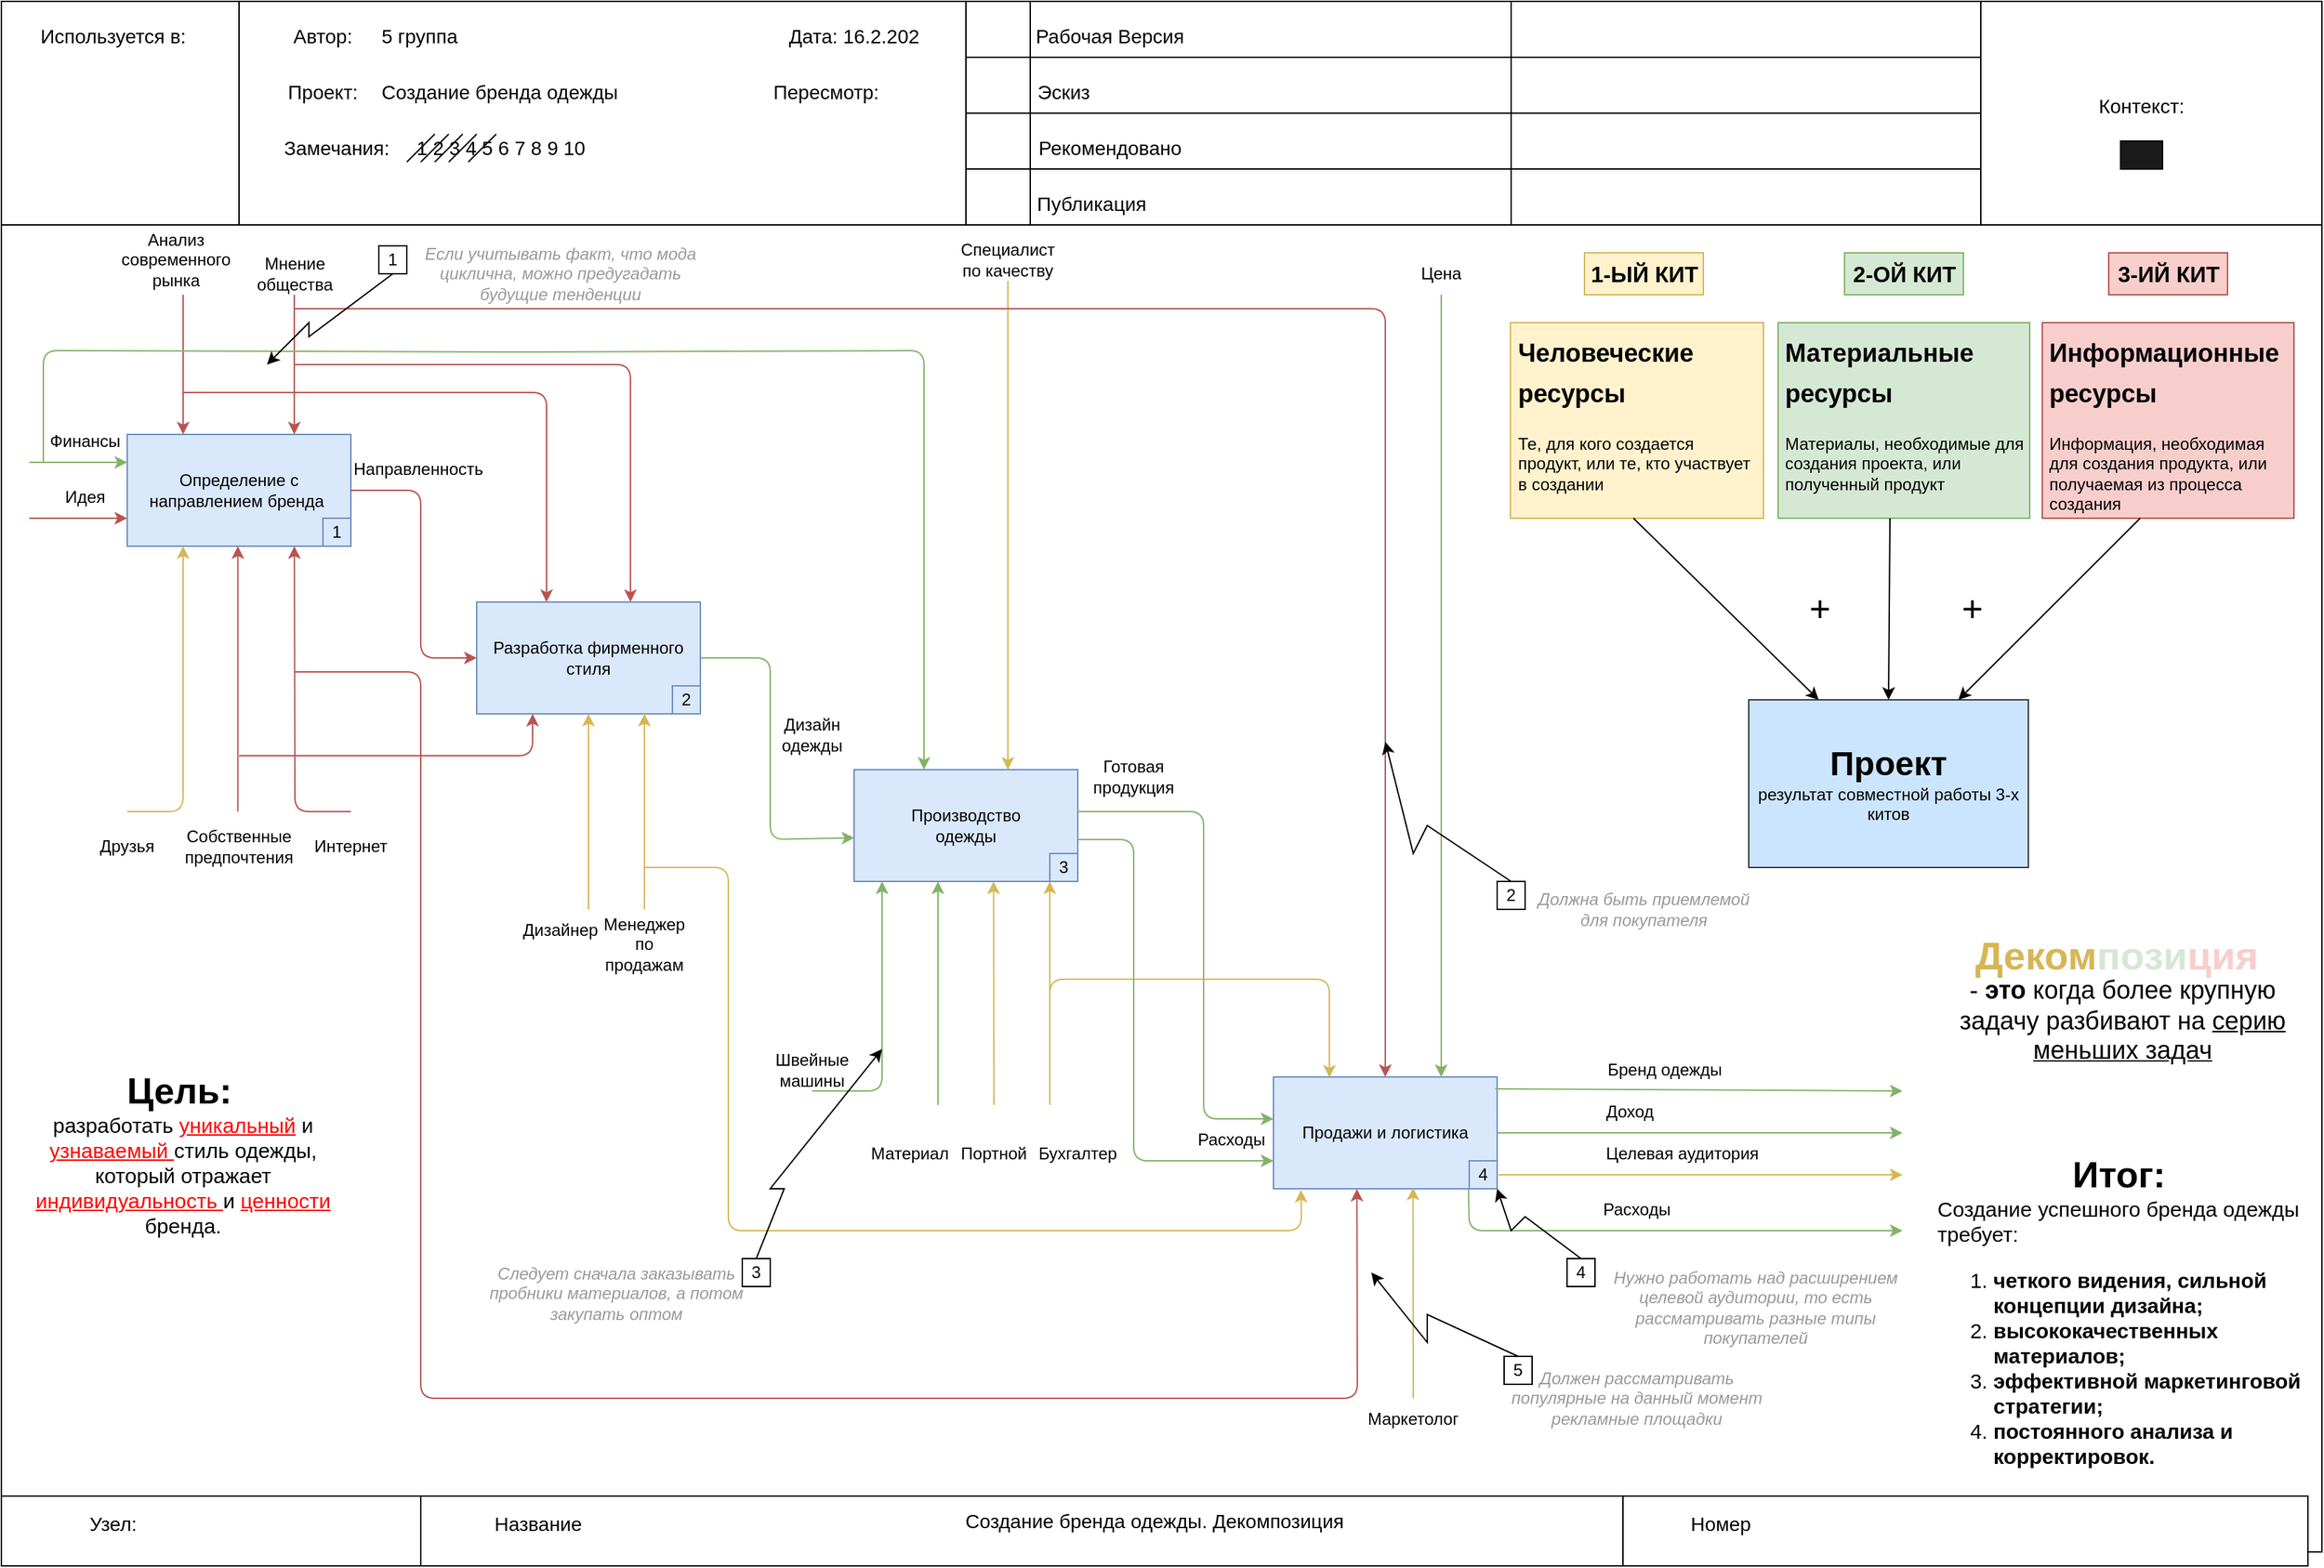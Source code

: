 <mxfile version="23.1.5" type="device">
  <diagram name="Страница — 1" id="XEbJruYfq7PjaxfaN8Qj">
    <mxGraphModel dx="2261" dy="1915" grid="1" gridSize="10" guides="1" tooltips="1" connect="1" arrows="1" fold="1" page="1" pageScale="1" pageWidth="827" pageHeight="1169" math="0" shadow="0">
      <root>
        <mxCell id="0" />
        <mxCell id="1" parent="0" />
        <mxCell id="1Xk3TkObRtZK_aOqon2_-1" value="" style="swimlane;startSize=160;" parent="1" vertex="1">
          <mxGeometry x="-90" y="-300" width="1660" height="1110" as="geometry" />
        </mxCell>
        <mxCell id="1Xk3TkObRtZK_aOqon2_-2" value="" style="endArrow=none;html=1;rounded=0;" parent="1Xk3TkObRtZK_aOqon2_-1" source="1Xk3TkObRtZK_aOqon2_-1" edge="1">
          <mxGeometry width="50" height="50" relative="1" as="geometry">
            <mxPoint x="100" y="50" as="sourcePoint" />
            <mxPoint x="150" as="targetPoint" />
          </mxGeometry>
        </mxCell>
        <mxCell id="1Xk3TkObRtZK_aOqon2_-3" value="" style="endArrow=none;html=1;rounded=0;" parent="1Xk3TkObRtZK_aOqon2_-1" edge="1">
          <mxGeometry width="50" height="50" relative="1" as="geometry">
            <mxPoint x="170" y="160" as="sourcePoint" />
            <mxPoint x="169.998" as="targetPoint" />
          </mxGeometry>
        </mxCell>
        <mxCell id="1Xk3TkObRtZK_aOqon2_-4" value="&lt;font style=&quot;font-size: 14px;&quot;&gt;Используется в:&lt;/font&gt;" style="text;strokeColor=none;align=center;fillColor=none;html=1;verticalAlign=middle;whiteSpace=wrap;rounded=0;" parent="1Xk3TkObRtZK_aOqon2_-1" vertex="1">
          <mxGeometry x="10" width="140" height="50" as="geometry" />
        </mxCell>
        <mxCell id="1Xk3TkObRtZK_aOqon2_-5" value="&lt;font style=&quot;font-size: 14px;&quot;&gt;Автор:&lt;/font&gt;" style="text;strokeColor=none;align=center;fillColor=none;html=1;verticalAlign=middle;whiteSpace=wrap;rounded=0;" parent="1Xk3TkObRtZK_aOqon2_-1" vertex="1">
          <mxGeometry x="200" y="10" width="60" height="30" as="geometry" />
        </mxCell>
        <mxCell id="1Xk3TkObRtZK_aOqon2_-6" value="&lt;font style=&quot;font-size: 14px;&quot;&gt;Проект:&lt;/font&gt;" style="text;strokeColor=none;align=center;fillColor=none;html=1;verticalAlign=middle;whiteSpace=wrap;rounded=0;" parent="1Xk3TkObRtZK_aOqon2_-1" vertex="1">
          <mxGeometry x="200" y="50" width="60" height="30" as="geometry" />
        </mxCell>
        <mxCell id="1Xk3TkObRtZK_aOqon2_-7" value="&lt;font style=&quot;font-size: 14px;&quot;&gt;Замечания:&amp;nbsp; &amp;nbsp; &amp;nbsp;1 2 3 4 5 6 7 8 9 10&lt;/font&gt;" style="text;strokeColor=none;align=center;fillColor=none;html=1;verticalAlign=middle;whiteSpace=wrap;rounded=0;" parent="1Xk3TkObRtZK_aOqon2_-1" vertex="1">
          <mxGeometry x="200" y="90" width="220" height="30" as="geometry" />
        </mxCell>
        <mxCell id="1Xk3TkObRtZK_aOqon2_-8" value="&lt;span style=&quot;font-size: 14px;&quot;&gt;5 группа&lt;/span&gt;" style="text;strokeColor=none;align=left;fillColor=none;html=1;verticalAlign=middle;whiteSpace=wrap;rounded=0;" parent="1Xk3TkObRtZK_aOqon2_-1" vertex="1">
          <mxGeometry x="270" y="10" width="60" height="30" as="geometry" />
        </mxCell>
        <mxCell id="1Xk3TkObRtZK_aOqon2_-9" value="&lt;font style=&quot;font-size: 14px;&quot;&gt;Создание бренда одежды&lt;/font&gt;" style="text;strokeColor=none;align=left;fillColor=none;html=1;verticalAlign=middle;whiteSpace=wrap;rounded=0;" parent="1Xk3TkObRtZK_aOqon2_-1" vertex="1">
          <mxGeometry x="270" y="50" width="180" height="30" as="geometry" />
        </mxCell>
        <mxCell id="1Xk3TkObRtZK_aOqon2_-10" value="" style="endArrow=none;html=1;rounded=0;entryX=0.5;entryY=0;entryDx=0;entryDy=0;" parent="1Xk3TkObRtZK_aOqon2_-1" edge="1">
          <mxGeometry width="50" height="50" relative="1" as="geometry">
            <mxPoint x="690" y="160" as="sourcePoint" />
            <mxPoint x="690" as="targetPoint" />
          </mxGeometry>
        </mxCell>
        <mxCell id="1Xk3TkObRtZK_aOqon2_-11" value="&lt;font style=&quot;font-size: 14px;&quot;&gt;&lt;font style=&quot;font-size: 14px;&quot;&gt;Дата: 16.2.202&lt;/font&gt;&lt;/font&gt;" style="text;strokeColor=none;align=center;fillColor=none;html=1;verticalAlign=middle;whiteSpace=wrap;rounded=0;" parent="1Xk3TkObRtZK_aOqon2_-1" vertex="1">
          <mxGeometry x="530" y="10" width="160" height="30" as="geometry" />
        </mxCell>
        <mxCell id="1Xk3TkObRtZK_aOqon2_-12" value="&lt;font style=&quot;font-size: 14px;&quot;&gt;Пересмотр:&lt;/font&gt;" style="text;strokeColor=none;align=center;fillColor=none;html=1;verticalAlign=middle;whiteSpace=wrap;rounded=0;" parent="1Xk3TkObRtZK_aOqon2_-1" vertex="1">
          <mxGeometry x="530" y="50" width="120" height="30" as="geometry" />
        </mxCell>
        <mxCell id="1Xk3TkObRtZK_aOqon2_-13" value="" style="endArrow=none;html=1;rounded=0;" parent="1Xk3TkObRtZK_aOqon2_-1" edge="1">
          <mxGeometry width="50" height="50" relative="1" as="geometry">
            <mxPoint x="736" y="160" as="sourcePoint" />
            <mxPoint x="736" as="targetPoint" />
          </mxGeometry>
        </mxCell>
        <mxCell id="1Xk3TkObRtZK_aOqon2_-14" value="" style="endArrow=none;html=1;rounded=0;" parent="1Xk3TkObRtZK_aOqon2_-1" edge="1">
          <mxGeometry width="50" height="50" relative="1" as="geometry">
            <mxPoint x="1416" y="160" as="sourcePoint" />
            <mxPoint x="1416" as="targetPoint" />
          </mxGeometry>
        </mxCell>
        <mxCell id="1Xk3TkObRtZK_aOqon2_-15" value="" style="rounded=0;whiteSpace=wrap;html=1;fillColor=#1A1A1A;" parent="1Xk3TkObRtZK_aOqon2_-1" vertex="1">
          <mxGeometry x="1516" y="100" width="30" height="20" as="geometry" />
        </mxCell>
        <mxCell id="1Xk3TkObRtZK_aOqon2_-16" value="&lt;font style=&quot;font-size: 14px;&quot;&gt;Контекст:&lt;/font&gt;" style="text;strokeColor=none;align=center;fillColor=none;html=1;verticalAlign=middle;whiteSpace=wrap;rounded=0;" parent="1Xk3TkObRtZK_aOqon2_-1" vertex="1">
          <mxGeometry x="1501" y="60" width="60" height="30" as="geometry" />
        </mxCell>
        <mxCell id="1Xk3TkObRtZK_aOqon2_-17" value="" style="endArrow=none;html=1;rounded=0;exitX=1;exitY=1;exitDx=0;exitDy=0;" parent="1Xk3TkObRtZK_aOqon2_-1" source="1Xk3TkObRtZK_aOqon2_-11" edge="1">
          <mxGeometry width="50" height="50" relative="1" as="geometry">
            <mxPoint x="696" y="40" as="sourcePoint" />
            <mxPoint x="1416" y="40" as="targetPoint" />
          </mxGeometry>
        </mxCell>
        <mxCell id="1Xk3TkObRtZK_aOqon2_-18" value="" style="endArrow=none;html=1;rounded=0;" parent="1Xk3TkObRtZK_aOqon2_-1" edge="1">
          <mxGeometry width="50" height="50" relative="1" as="geometry">
            <mxPoint x="690" y="80" as="sourcePoint" />
            <mxPoint x="1416" y="80" as="targetPoint" />
          </mxGeometry>
        </mxCell>
        <mxCell id="1Xk3TkObRtZK_aOqon2_-19" value="" style="endArrow=none;html=1;rounded=0;" parent="1Xk3TkObRtZK_aOqon2_-1" edge="1">
          <mxGeometry width="50" height="50" relative="1" as="geometry">
            <mxPoint x="690" y="120" as="sourcePoint" />
            <mxPoint x="1416" y="120" as="targetPoint" />
          </mxGeometry>
        </mxCell>
        <mxCell id="1Xk3TkObRtZK_aOqon2_-20" value="&lt;font style=&quot;font-size: 14px;&quot;&gt;Рабочая Версия&amp;nbsp;&lt;/font&gt;" style="text;strokeColor=none;align=center;fillColor=none;html=1;verticalAlign=middle;whiteSpace=wrap;rounded=0;" parent="1Xk3TkObRtZK_aOqon2_-1" vertex="1">
          <mxGeometry x="720" y="10" width="150" height="30" as="geometry" />
        </mxCell>
        <mxCell id="1Xk3TkObRtZK_aOqon2_-21" value="&lt;font style=&quot;font-size: 14px;&quot;&gt;Эскиз&lt;/font&gt;" style="text;strokeColor=none;align=center;fillColor=none;html=1;verticalAlign=middle;whiteSpace=wrap;rounded=0;" parent="1Xk3TkObRtZK_aOqon2_-1" vertex="1">
          <mxGeometry x="690" y="50" width="140" height="30" as="geometry" />
        </mxCell>
        <mxCell id="1Xk3TkObRtZK_aOqon2_-22" value="&lt;font style=&quot;font-size: 14px;&quot;&gt;Рекомендовано&lt;/font&gt;" style="text;strokeColor=none;align=left;fillColor=none;html=1;verticalAlign=middle;whiteSpace=wrap;rounded=0;" parent="1Xk3TkObRtZK_aOqon2_-1" vertex="1">
          <mxGeometry x="740" y="90" width="60" height="30" as="geometry" />
        </mxCell>
        <mxCell id="1Xk3TkObRtZK_aOqon2_-23" value="&lt;font style=&quot;font-size: 14px;&quot;&gt;Публикация&lt;/font&gt;" style="text;strokeColor=none;align=center;fillColor=none;html=1;verticalAlign=middle;whiteSpace=wrap;rounded=0;" parent="1Xk3TkObRtZK_aOqon2_-1" vertex="1">
          <mxGeometry x="750" y="130" width="60" height="30" as="geometry" />
        </mxCell>
        <mxCell id="1Xk3TkObRtZK_aOqon2_-24" style="edgeStyle=orthogonalEdgeStyle;rounded=0;orthogonalLoop=1;jettySize=auto;html=1;exitX=0.5;exitY=1;exitDx=0;exitDy=0;" parent="1Xk3TkObRtZK_aOqon2_-1" source="1Xk3TkObRtZK_aOqon2_-22" target="1Xk3TkObRtZK_aOqon2_-22" edge="1">
          <mxGeometry relative="1" as="geometry" />
        </mxCell>
        <mxCell id="1Xk3TkObRtZK_aOqon2_-25" value="" style="endArrow=none;html=1;rounded=0;" parent="1Xk3TkObRtZK_aOqon2_-1" edge="1">
          <mxGeometry width="50" height="50" relative="1" as="geometry">
            <mxPoint x="1080" y="160" as="sourcePoint" />
            <mxPoint x="1080" as="targetPoint" />
          </mxGeometry>
        </mxCell>
        <mxCell id="1Xk3TkObRtZK_aOqon2_-30" value="" style="shape=table;startSize=0;container=1;collapsible=0;childLayout=tableLayout;" parent="1Xk3TkObRtZK_aOqon2_-1" vertex="1">
          <mxGeometry y="1070" width="1650" height="50" as="geometry" />
        </mxCell>
        <mxCell id="1Xk3TkObRtZK_aOqon2_-31" value="" style="shape=tableRow;horizontal=0;startSize=0;swimlaneHead=0;swimlaneBody=0;strokeColor=inherit;top=0;left=0;bottom=0;right=0;collapsible=0;dropTarget=0;fillColor=none;points=[[0,0.5],[1,0.5]];portConstraint=eastwest;" parent="1Xk3TkObRtZK_aOqon2_-30" vertex="1">
          <mxGeometry width="1650" height="50" as="geometry" />
        </mxCell>
        <mxCell id="1Xk3TkObRtZK_aOqon2_-32" value="" style="shape=partialRectangle;html=1;whiteSpace=wrap;connectable=0;strokeColor=inherit;overflow=hidden;fillColor=none;top=0;left=0;bottom=0;right=0;pointerEvents=1;" parent="1Xk3TkObRtZK_aOqon2_-31" vertex="1">
          <mxGeometry width="300" height="50" as="geometry">
            <mxRectangle width="300" height="50" as="alternateBounds" />
          </mxGeometry>
        </mxCell>
        <mxCell id="1Xk3TkObRtZK_aOqon2_-33" value="" style="shape=partialRectangle;html=1;whiteSpace=wrap;connectable=0;strokeColor=inherit;overflow=hidden;fillColor=none;top=0;left=0;bottom=0;right=0;pointerEvents=1;" parent="1Xk3TkObRtZK_aOqon2_-31" vertex="1">
          <mxGeometry x="300" width="860" height="50" as="geometry">
            <mxRectangle width="860" height="50" as="alternateBounds" />
          </mxGeometry>
        </mxCell>
        <mxCell id="1Xk3TkObRtZK_aOqon2_-34" value="" style="shape=partialRectangle;html=1;whiteSpace=wrap;connectable=0;strokeColor=inherit;overflow=hidden;fillColor=none;top=0;left=0;bottom=0;right=0;pointerEvents=1;" parent="1Xk3TkObRtZK_aOqon2_-31" vertex="1">
          <mxGeometry x="1160" width="490" height="50" as="geometry">
            <mxRectangle width="490" height="50" as="alternateBounds" />
          </mxGeometry>
        </mxCell>
        <mxCell id="1Xk3TkObRtZK_aOqon2_-35" value="&lt;font style=&quot;font-size: 14px;&quot;&gt;Узел:&lt;/font&gt;" style="text;strokeColor=none;align=center;fillColor=none;html=1;verticalAlign=middle;whiteSpace=wrap;rounded=0;" parent="1Xk3TkObRtZK_aOqon2_-1" vertex="1">
          <mxGeometry x="50" y="1075" width="60" height="30" as="geometry" />
        </mxCell>
        <mxCell id="1Xk3TkObRtZK_aOqon2_-36" value="&lt;font style=&quot;font-size: 14px;&quot;&gt;Название&lt;/font&gt;" style="text;strokeColor=none;align=center;fillColor=none;html=1;verticalAlign=middle;whiteSpace=wrap;rounded=0;" parent="1Xk3TkObRtZK_aOqon2_-1" vertex="1">
          <mxGeometry x="354" y="1075" width="60" height="30" as="geometry" />
        </mxCell>
        <mxCell id="1Xk3TkObRtZK_aOqon2_-37" value="&lt;font style=&quot;font-size: 14px;&quot;&gt;Создание бренда одежды. Декомпозиция&lt;br&gt;&lt;/font&gt;" style="text;strokeColor=none;align=center;fillColor=none;html=1;verticalAlign=middle;whiteSpace=wrap;rounded=0;" parent="1Xk3TkObRtZK_aOqon2_-1" vertex="1">
          <mxGeometry x="640" y="1075" width="370" height="25" as="geometry" />
        </mxCell>
        <mxCell id="1Xk3TkObRtZK_aOqon2_-38" value="&lt;font style=&quot;font-size: 14px;&quot;&gt;Номер&lt;/font&gt;" style="text;strokeColor=none;align=center;fillColor=none;html=1;verticalAlign=middle;whiteSpace=wrap;rounded=0;" parent="1Xk3TkObRtZK_aOqon2_-1" vertex="1">
          <mxGeometry x="1200" y="1075" width="60" height="30" as="geometry" />
        </mxCell>
        <mxCell id="1Xk3TkObRtZK_aOqon2_-127" value="Разработка фирменного стиля" style="rounded=0;whiteSpace=wrap;html=1;fillColor=#dae8fc;strokeColor=#6c8ebf;" parent="1Xk3TkObRtZK_aOqon2_-1" vertex="1">
          <mxGeometry x="340" y="430" width="160" height="80" as="geometry" />
        </mxCell>
        <mxCell id="1Xk3TkObRtZK_aOqon2_-118" value="" style="endArrow=classic;html=1;rounded=1;curved=0;fillColor=#f8cecc;strokeColor=#b85450;" parent="1Xk3TkObRtZK_aOqon2_-1" edge="1">
          <mxGeometry width="50" height="50" relative="1" as="geometry">
            <mxPoint x="130" y="210" as="sourcePoint" />
            <mxPoint x="130" y="310" as="targetPoint" />
          </mxGeometry>
        </mxCell>
        <mxCell id="1Xk3TkObRtZK_aOqon2_-116" value="Определение с направлением бренда&amp;nbsp;" style="rounded=0;whiteSpace=wrap;html=1;fillColor=#dae8fc;strokeColor=#6c8ebf;" parent="1Xk3TkObRtZK_aOqon2_-1" vertex="1">
          <mxGeometry x="90" y="310" width="160" height="80" as="geometry" />
        </mxCell>
        <mxCell id="1Xk3TkObRtZK_aOqon2_-171" value="" style="endArrow=classic;html=1;rounded=0;fillColor=#d5e8d4;strokeColor=#82b366;" parent="1Xk3TkObRtZK_aOqon2_-1" edge="1">
          <mxGeometry width="50" height="50" relative="1" as="geometry">
            <mxPoint x="20" y="330" as="sourcePoint" />
            <mxPoint x="90" y="330" as="targetPoint" />
          </mxGeometry>
        </mxCell>
        <mxCell id="1Xk3TkObRtZK_aOqon2_-172" value="Идея" style="text;html=1;strokeColor=none;fillColor=none;align=center;verticalAlign=middle;whiteSpace=wrap;rounded=0;" parent="1Xk3TkObRtZK_aOqon2_-1" vertex="1">
          <mxGeometry x="30" y="340" width="60" height="30" as="geometry" />
        </mxCell>
        <mxCell id="1Xk3TkObRtZK_aOqon2_-173" value="" style="endArrow=classic;html=1;rounded=0;fillColor=#f8cecc;strokeColor=#b85450;" parent="1Xk3TkObRtZK_aOqon2_-1" edge="1">
          <mxGeometry width="50" height="50" relative="1" as="geometry">
            <mxPoint x="20" y="370" as="sourcePoint" />
            <mxPoint x="90" y="370" as="targetPoint" />
          </mxGeometry>
        </mxCell>
        <mxCell id="1Xk3TkObRtZK_aOqon2_-174" value="Финансы" style="text;html=1;strokeColor=none;fillColor=none;align=center;verticalAlign=middle;whiteSpace=wrap;rounded=0;" parent="1Xk3TkObRtZK_aOqon2_-1" vertex="1">
          <mxGeometry x="30" y="300" width="60" height="30" as="geometry" />
        </mxCell>
        <mxCell id="1Xk3TkObRtZK_aOqon2_-177" value="Анализ современного рынка" style="text;html=1;strokeColor=none;fillColor=none;align=center;verticalAlign=middle;whiteSpace=wrap;rounded=0;" parent="1Xk3TkObRtZK_aOqon2_-1" vertex="1">
          <mxGeometry x="80" y="170" width="90" height="30" as="geometry" />
        </mxCell>
        <mxCell id="1Xk3TkObRtZK_aOqon2_-178" value="" style="endArrow=classic;html=1;rounded=0;fillColor=#f8cecc;strokeColor=#b85450;" parent="1Xk3TkObRtZK_aOqon2_-1" edge="1">
          <mxGeometry width="50" height="50" relative="1" as="geometry">
            <mxPoint x="209.52" y="210" as="sourcePoint" />
            <mxPoint x="209.52" y="310" as="targetPoint" />
          </mxGeometry>
        </mxCell>
        <mxCell id="1Xk3TkObRtZK_aOqon2_-179" value="Мнение общества" style="text;html=1;strokeColor=none;fillColor=none;align=center;verticalAlign=middle;whiteSpace=wrap;rounded=0;" parent="1Xk3TkObRtZK_aOqon2_-1" vertex="1">
          <mxGeometry x="180" y="180" width="60" height="30" as="geometry" />
        </mxCell>
        <mxCell id="1Xk3TkObRtZK_aOqon2_-180" value="" style="endArrow=classic;html=1;rounded=1;curved=0;fillColor=#fff2cc;strokeColor=#d6b656;" parent="1Xk3TkObRtZK_aOqon2_-1" edge="1">
          <mxGeometry width="50" height="50" relative="1" as="geometry">
            <mxPoint x="90" y="580" as="sourcePoint" />
            <mxPoint x="130" y="390" as="targetPoint" />
            <Array as="points">
              <mxPoint x="130" y="580" />
            </Array>
          </mxGeometry>
        </mxCell>
        <mxCell id="1Xk3TkObRtZK_aOqon2_-181" value="Друзья" style="text;html=1;strokeColor=none;fillColor=none;align=center;verticalAlign=middle;whiteSpace=wrap;rounded=0;" parent="1Xk3TkObRtZK_aOqon2_-1" vertex="1">
          <mxGeometry x="60" y="590" width="60" height="30" as="geometry" />
        </mxCell>
        <mxCell id="1Xk3TkObRtZK_aOqon2_-183" value="" style="endArrow=classic;html=1;rounded=1;curved=0;fillColor=#f8cecc;strokeColor=#b85450;" parent="1Xk3TkObRtZK_aOqon2_-1" edge="1">
          <mxGeometry width="50" height="50" relative="1" as="geometry">
            <mxPoint x="250" y="580" as="sourcePoint" />
            <mxPoint x="209.58" y="390" as="targetPoint" />
            <Array as="points">
              <mxPoint x="210" y="580" />
            </Array>
          </mxGeometry>
        </mxCell>
        <mxCell id="1Xk3TkObRtZK_aOqon2_-187" value="Интернет" style="text;html=1;strokeColor=none;fillColor=none;align=center;verticalAlign=middle;whiteSpace=wrap;rounded=0;" parent="1Xk3TkObRtZK_aOqon2_-1" vertex="1">
          <mxGeometry x="220" y="590" width="60" height="30" as="geometry" />
        </mxCell>
        <mxCell id="1Xk3TkObRtZK_aOqon2_-188" value="" style="endArrow=classic;html=1;rounded=0;fillColor=#f8cecc;strokeColor=#b85450;" parent="1Xk3TkObRtZK_aOqon2_-1" edge="1">
          <mxGeometry width="50" height="50" relative="1" as="geometry">
            <mxPoint x="169.17" y="580" as="sourcePoint" />
            <mxPoint x="169.17" y="390" as="targetPoint" />
          </mxGeometry>
        </mxCell>
        <mxCell id="1Xk3TkObRtZK_aOqon2_-189" value="Собственные предпочтения" style="text;html=1;strokeColor=none;fillColor=none;align=center;verticalAlign=middle;whiteSpace=wrap;rounded=0;" parent="1Xk3TkObRtZK_aOqon2_-1" vertex="1">
          <mxGeometry x="140" y="590" width="60" height="30" as="geometry" />
        </mxCell>
        <mxCell id="1Xk3TkObRtZK_aOqon2_-191" value="" style="endArrow=classic;html=1;rounded=1;entryX=0;entryY=0.5;entryDx=0;entryDy=0;curved=0;fillColor=#f8cecc;strokeColor=#b85450;" parent="1Xk3TkObRtZK_aOqon2_-1" target="1Xk3TkObRtZK_aOqon2_-127" edge="1">
          <mxGeometry width="50" height="50" relative="1" as="geometry">
            <mxPoint x="250" y="350" as="sourcePoint" />
            <mxPoint x="300" y="300" as="targetPoint" />
            <Array as="points">
              <mxPoint x="300" y="350" />
              <mxPoint x="300" y="410" />
              <mxPoint x="300" y="470" />
            </Array>
          </mxGeometry>
        </mxCell>
        <mxCell id="1Xk3TkObRtZK_aOqon2_-192" value="" style="endArrow=classic;html=1;rounded=1;curved=0;entryX=0.25;entryY=0;entryDx=0;entryDy=0;fillColor=#f8cecc;strokeColor=#b85450;" parent="1Xk3TkObRtZK_aOqon2_-1" edge="1">
          <mxGeometry width="50" height="50" relative="1" as="geometry">
            <mxPoint x="210" y="260" as="sourcePoint" />
            <mxPoint x="450" y="430" as="targetPoint" />
            <Array as="points">
              <mxPoint x="450" y="260" />
            </Array>
          </mxGeometry>
        </mxCell>
        <mxCell id="1Xk3TkObRtZK_aOqon2_-193" value="" style="endArrow=classic;html=1;rounded=1;entryX=0.75;entryY=0;entryDx=0;entryDy=0;curved=0;fillColor=#f8cecc;strokeColor=#b85450;" parent="1Xk3TkObRtZK_aOqon2_-1" edge="1">
          <mxGeometry width="50" height="50" relative="1" as="geometry">
            <mxPoint x="130" y="280" as="sourcePoint" />
            <mxPoint x="390" y="430" as="targetPoint" />
            <Array as="points">
              <mxPoint x="130" y="280" />
              <mxPoint x="230" y="280" />
              <mxPoint x="390" y="280" />
            </Array>
          </mxGeometry>
        </mxCell>
        <mxCell id="1Xk3TkObRtZK_aOqon2_-194" value="" style="endArrow=classic;html=1;rounded=1;curved=0;entryX=0.25;entryY=1;entryDx=0;entryDy=0;fillColor=#f8cecc;strokeColor=#b85450;" parent="1Xk3TkObRtZK_aOqon2_-1" target="1Xk3TkObRtZK_aOqon2_-127" edge="1">
          <mxGeometry width="50" height="50" relative="1" as="geometry">
            <mxPoint x="170" y="540" as="sourcePoint" />
            <mxPoint x="410" y="510" as="targetPoint" />
            <Array as="points">
              <mxPoint x="380" y="540" />
            </Array>
          </mxGeometry>
        </mxCell>
        <mxCell id="1Xk3TkObRtZK_aOqon2_-195" value="" style="endArrow=classic;html=1;rounded=0;fillColor=#fff2cc;strokeColor=#d6b656;" parent="1Xk3TkObRtZK_aOqon2_-1" edge="1">
          <mxGeometry width="50" height="50" relative="1" as="geometry">
            <mxPoint x="420" y="650" as="sourcePoint" />
            <mxPoint x="420" y="510" as="targetPoint" />
          </mxGeometry>
        </mxCell>
        <mxCell id="1Xk3TkObRtZK_aOqon2_-196" value="Дизайнер" style="text;html=1;strokeColor=none;fillColor=none;align=center;verticalAlign=middle;whiteSpace=wrap;rounded=0;" parent="1Xk3TkObRtZK_aOqon2_-1" vertex="1">
          <mxGeometry x="370" y="650" width="60" height="30" as="geometry" />
        </mxCell>
        <mxCell id="1Xk3TkObRtZK_aOqon2_-197" value="" style="endArrow=classic;html=1;rounded=0;fillColor=#fff2cc;strokeColor=#d6b656;" parent="1Xk3TkObRtZK_aOqon2_-1" edge="1">
          <mxGeometry width="50" height="50" relative="1" as="geometry">
            <mxPoint x="460" y="510" as="sourcePoint" />
            <mxPoint x="460" y="510" as="targetPoint" />
            <Array as="points">
              <mxPoint x="460" y="650" />
            </Array>
          </mxGeometry>
        </mxCell>
        <mxCell id="1Xk3TkObRtZK_aOqon2_-198" value="Менеджер по продажам" style="text;html=1;strokeColor=none;fillColor=none;align=center;verticalAlign=middle;whiteSpace=wrap;rounded=0;" parent="1Xk3TkObRtZK_aOqon2_-1" vertex="1">
          <mxGeometry x="430" y="660" width="60" height="30" as="geometry" />
        </mxCell>
        <mxCell id="1Xk3TkObRtZK_aOqon2_-201" value="Направленность&amp;nbsp;" style="text;html=1;strokeColor=none;fillColor=none;align=center;verticalAlign=middle;whiteSpace=wrap;rounded=0;" parent="1Xk3TkObRtZK_aOqon2_-1" vertex="1">
          <mxGeometry x="270" y="320" width="60" height="30" as="geometry" />
        </mxCell>
        <mxCell id="1Xk3TkObRtZK_aOqon2_-115" value="Производство&lt;br&gt;одежды" style="rounded=0;whiteSpace=wrap;html=1;fillColor=#dae8fc;strokeColor=#6c8ebf;" parent="1Xk3TkObRtZK_aOqon2_-1" vertex="1">
          <mxGeometry x="610" y="550" width="160" height="80" as="geometry" />
        </mxCell>
        <mxCell id="1Xk3TkObRtZK_aOqon2_-203" value="" style="endArrow=classic;html=1;rounded=1;entryX=0.001;entryY=0.61;entryDx=0;entryDy=0;curved=0;exitX=1;exitY=0.5;exitDx=0;exitDy=0;entryPerimeter=0;fillColor=#d5e8d4;strokeColor=#82b366;" parent="1Xk3TkObRtZK_aOqon2_-1" source="1Xk3TkObRtZK_aOqon2_-127" target="1Xk3TkObRtZK_aOqon2_-115" edge="1">
          <mxGeometry width="50" height="50" relative="1" as="geometry">
            <mxPoint x="500" y="480" as="sourcePoint" />
            <mxPoint x="604" y="600" as="targetPoint" />
            <Array as="points">
              <mxPoint x="550" y="470" />
              <mxPoint x="550" y="540" />
              <mxPoint x="550" y="560" />
              <mxPoint x="550" y="600" />
            </Array>
          </mxGeometry>
        </mxCell>
        <mxCell id="1Xk3TkObRtZK_aOqon2_-204" value="Дизайн одежды" style="text;html=1;strokeColor=none;fillColor=none;align=center;verticalAlign=middle;whiteSpace=wrap;rounded=0;" parent="1Xk3TkObRtZK_aOqon2_-1" vertex="1">
          <mxGeometry x="550" y="510" width="60" height="30" as="geometry" />
        </mxCell>
        <mxCell id="1Xk3TkObRtZK_aOqon2_-205" value="" style="endArrow=classic;html=1;rounded=1;curved=0;fillColor=#d5e8d4;strokeColor=#82b366;" parent="1Xk3TkObRtZK_aOqon2_-1" edge="1">
          <mxGeometry width="50" height="50" relative="1" as="geometry">
            <mxPoint x="30" y="330" as="sourcePoint" />
            <mxPoint x="660" y="550" as="targetPoint" />
            <Array as="points">
              <mxPoint x="30" y="250" />
              <mxPoint x="370" y="250.99" />
              <mxPoint x="660" y="250" />
            </Array>
          </mxGeometry>
        </mxCell>
        <mxCell id="1Xk3TkObRtZK_aOqon2_-206" value="" style="endArrow=classic;html=1;rounded=0;fillColor=#fff2cc;strokeColor=#d6b656;" parent="1Xk3TkObRtZK_aOqon2_-1" edge="1">
          <mxGeometry width="50" height="50" relative="1" as="geometry">
            <mxPoint x="710" y="790" as="sourcePoint" />
            <mxPoint x="709.76" y="630" as="targetPoint" />
          </mxGeometry>
        </mxCell>
        <mxCell id="1Xk3TkObRtZK_aOqon2_-207" value="Портной" style="text;html=1;strokeColor=none;fillColor=none;align=center;verticalAlign=middle;whiteSpace=wrap;rounded=0;" parent="1Xk3TkObRtZK_aOqon2_-1" vertex="1">
          <mxGeometry x="680" y="810" width="60" height="30" as="geometry" />
        </mxCell>
        <mxCell id="1Xk3TkObRtZK_aOqon2_-208" value="" style="endArrow=classic;html=1;rounded=0;entryX=0;entryY=1;entryDx=0;entryDy=0;fillColor=#fff2cc;strokeColor=#d6b656;" parent="1Xk3TkObRtZK_aOqon2_-1" target="LBI3mMcfmEepGS83Ov2B-108" edge="1">
          <mxGeometry width="50" height="50" relative="1" as="geometry">
            <mxPoint x="750" y="790" as="sourcePoint" />
            <mxPoint x="790" y="640" as="targetPoint" />
          </mxGeometry>
        </mxCell>
        <mxCell id="1Xk3TkObRtZK_aOqon2_-209" value="Бухгалтер" style="text;html=1;strokeColor=none;fillColor=none;align=center;verticalAlign=middle;whiteSpace=wrap;rounded=0;" parent="1Xk3TkObRtZK_aOqon2_-1" vertex="1">
          <mxGeometry x="740" y="810" width="60" height="30" as="geometry" />
        </mxCell>
        <mxCell id="1Xk3TkObRtZK_aOqon2_-210" value="" style="endArrow=classic;html=1;rounded=0;entryX=0.75;entryY=0;entryDx=0;entryDy=0;exitX=0.5;exitY=1;exitDx=0;exitDy=0;fillColor=#fff2cc;strokeColor=#d6b656;" parent="1Xk3TkObRtZK_aOqon2_-1" source="1Xk3TkObRtZK_aOqon2_-212" edge="1">
          <mxGeometry width="50" height="50" relative="1" as="geometry">
            <mxPoint x="720" y="250" as="sourcePoint" />
            <mxPoint x="720" y="550" as="targetPoint" />
          </mxGeometry>
        </mxCell>
        <mxCell id="1Xk3TkObRtZK_aOqon2_-212" value="Специалист по качеству" style="text;html=1;strokeColor=none;fillColor=none;align=center;verticalAlign=middle;whiteSpace=wrap;rounded=0;" parent="1Xk3TkObRtZK_aOqon2_-1" vertex="1">
          <mxGeometry x="690" y="170" width="60" height="30" as="geometry" />
        </mxCell>
        <mxCell id="1Xk3TkObRtZK_aOqon2_-215" value="" style="endArrow=classic;html=1;rounded=0;fillColor=#d5e8d4;strokeColor=#82b366;" parent="1Xk3TkObRtZK_aOqon2_-1" edge="1">
          <mxGeometry width="50" height="50" relative="1" as="geometry">
            <mxPoint x="670" y="790" as="sourcePoint" />
            <mxPoint x="670" y="630" as="targetPoint" />
          </mxGeometry>
        </mxCell>
        <mxCell id="1Xk3TkObRtZK_aOqon2_-216" value="Материал" style="text;html=1;strokeColor=none;fillColor=none;align=center;verticalAlign=middle;whiteSpace=wrap;rounded=0;" parent="1Xk3TkObRtZK_aOqon2_-1" vertex="1">
          <mxGeometry x="620" y="810" width="60" height="30" as="geometry" />
        </mxCell>
        <mxCell id="1Xk3TkObRtZK_aOqon2_-218" value="" style="endArrow=classic;html=1;rounded=1;curved=0;fillColor=#d5e8d4;strokeColor=#82b366;" parent="1Xk3TkObRtZK_aOqon2_-1" edge="1">
          <mxGeometry width="50" height="50" relative="1" as="geometry">
            <mxPoint x="580" y="780" as="sourcePoint" />
            <mxPoint x="630" y="630" as="targetPoint" />
            <Array as="points">
              <mxPoint x="630" y="780" />
            </Array>
          </mxGeometry>
        </mxCell>
        <mxCell id="1Xk3TkObRtZK_aOqon2_-219" value="Швейные машины" style="text;html=1;strokeColor=none;fillColor=none;align=center;verticalAlign=middle;whiteSpace=wrap;rounded=0;" parent="1Xk3TkObRtZK_aOqon2_-1" vertex="1">
          <mxGeometry x="550" y="750" width="60" height="30" as="geometry" />
        </mxCell>
        <mxCell id="1Xk3TkObRtZK_aOqon2_-142" value="Продажи и логистика" style="rounded=0;whiteSpace=wrap;html=1;fillColor=#dae8fc;strokeColor=#6c8ebf;" parent="1Xk3TkObRtZK_aOqon2_-1" vertex="1">
          <mxGeometry x="910" y="770" width="160" height="80" as="geometry" />
        </mxCell>
        <mxCell id="1Xk3TkObRtZK_aOqon2_-220" value="" style="endArrow=classic;html=1;rounded=1;curved=0;fillColor=#d5e8d4;strokeColor=#82b366;" parent="1Xk3TkObRtZK_aOqon2_-1" edge="1">
          <mxGeometry width="50" height="50" relative="1" as="geometry">
            <mxPoint x="770" y="580" as="sourcePoint" />
            <mxPoint x="910" y="800" as="targetPoint" />
            <Array as="points">
              <mxPoint x="860" y="580" />
              <mxPoint x="860" y="660" />
              <mxPoint x="860" y="800" />
            </Array>
          </mxGeometry>
        </mxCell>
        <mxCell id="1Xk3TkObRtZK_aOqon2_-223" value="Готовая продукция" style="text;html=1;strokeColor=none;fillColor=none;align=center;verticalAlign=middle;whiteSpace=wrap;rounded=0;" parent="1Xk3TkObRtZK_aOqon2_-1" vertex="1">
          <mxGeometry x="780" y="540" width="60" height="30" as="geometry" />
        </mxCell>
        <mxCell id="1Xk3TkObRtZK_aOqon2_-227" value="" style="endArrow=classic;html=1;rounded=1;entryX=0.123;entryY=1.01;entryDx=0;entryDy=0;curved=0;entryPerimeter=0;fillColor=#fff2cc;strokeColor=#d6b656;" parent="1Xk3TkObRtZK_aOqon2_-1" target="1Xk3TkObRtZK_aOqon2_-142" edge="1">
          <mxGeometry width="50" height="50" relative="1" as="geometry">
            <mxPoint x="460" y="620" as="sourcePoint" />
            <mxPoint x="925.08" y="788" as="targetPoint" />
            <Array as="points">
              <mxPoint x="520" y="620" />
              <mxPoint x="520" y="880" />
              <mxPoint x="690" y="880" />
              <mxPoint x="930" y="880" />
            </Array>
          </mxGeometry>
        </mxCell>
        <mxCell id="1Xk3TkObRtZK_aOqon2_-228" value="" style="endArrow=classic;html=1;rounded=0;entryX=0.624;entryY=0.991;entryDx=0;entryDy=0;entryPerimeter=0;exitX=0.5;exitY=0;exitDx=0;exitDy=0;fillColor=#fff2cc;strokeColor=#d6b656;" parent="1Xk3TkObRtZK_aOqon2_-1" source="1Xk3TkObRtZK_aOqon2_-229" target="1Xk3TkObRtZK_aOqon2_-142" edge="1">
          <mxGeometry width="50" height="50" relative="1" as="geometry">
            <mxPoint x="1010" y="995" as="sourcePoint" />
            <mxPoint x="1020" y="850" as="targetPoint" />
          </mxGeometry>
        </mxCell>
        <mxCell id="1Xk3TkObRtZK_aOqon2_-229" value="Маркетолог" style="text;html=1;strokeColor=none;fillColor=none;align=center;verticalAlign=middle;whiteSpace=wrap;rounded=0;" parent="1Xk3TkObRtZK_aOqon2_-1" vertex="1">
          <mxGeometry x="980" y="1000" width="60" height="30" as="geometry" />
        </mxCell>
        <mxCell id="1Xk3TkObRtZK_aOqon2_-230" value="" style="endArrow=classic;html=1;rounded=1;entryX=0.5;entryY=0;entryDx=0;entryDy=0;curved=0;endSize=6;fillColor=#f8cecc;strokeColor=#b85450;" parent="1Xk3TkObRtZK_aOqon2_-1" target="1Xk3TkObRtZK_aOqon2_-142" edge="1">
          <mxGeometry width="50" height="50" relative="1" as="geometry">
            <mxPoint x="210" y="220" as="sourcePoint" />
            <mxPoint x="980" y="770" as="targetPoint" />
            <Array as="points">
              <mxPoint x="990" y="220" />
            </Array>
          </mxGeometry>
        </mxCell>
        <mxCell id="1Xk3TkObRtZK_aOqon2_-231" value="" style="endArrow=classic;html=1;rounded=0;entryX=0.75;entryY=0;entryDx=0;entryDy=0;exitX=0.5;exitY=1;exitDx=0;exitDy=0;fillColor=#d5e8d4;strokeColor=#82b366;" parent="1Xk3TkObRtZK_aOqon2_-1" source="1Xk3TkObRtZK_aOqon2_-232" edge="1">
          <mxGeometry width="50" height="50" relative="1" as="geometry">
            <mxPoint x="1030" y="220" as="sourcePoint" />
            <mxPoint x="1030" y="770" as="targetPoint" />
          </mxGeometry>
        </mxCell>
        <mxCell id="1Xk3TkObRtZK_aOqon2_-232" value="Цена" style="text;html=1;strokeColor=none;fillColor=none;align=center;verticalAlign=middle;whiteSpace=wrap;rounded=0;" parent="1Xk3TkObRtZK_aOqon2_-1" vertex="1">
          <mxGeometry x="1000" y="180" width="60" height="30" as="geometry" />
        </mxCell>
        <mxCell id="1Xk3TkObRtZK_aOqon2_-233" value="" style="endArrow=classic;html=1;rounded=1;entryX=0.25;entryY=0.005;entryDx=0;entryDy=0;curved=0;entryPerimeter=0;fillColor=#fff2cc;strokeColor=#d6b656;" parent="1Xk3TkObRtZK_aOqon2_-1" target="1Xk3TkObRtZK_aOqon2_-142" edge="1">
          <mxGeometry width="50" height="50" relative="1" as="geometry">
            <mxPoint x="750" y="770" as="sourcePoint" />
            <mxPoint x="840" y="720" as="targetPoint" />
            <Array as="points">
              <mxPoint x="750" y="700" />
              <mxPoint x="870" y="700" />
              <mxPoint x="950" y="700" />
            </Array>
          </mxGeometry>
        </mxCell>
        <mxCell id="1Xk3TkObRtZK_aOqon2_-234" value="" style="endArrow=classic;html=1;rounded=1;entryX=0.373;entryY=1.001;entryDx=0;entryDy=0;curved=0;entryPerimeter=0;fillColor=#f8cecc;strokeColor=#b85450;" parent="1Xk3TkObRtZK_aOqon2_-1" target="1Xk3TkObRtZK_aOqon2_-142" edge="1">
          <mxGeometry width="50" height="50" relative="1" as="geometry">
            <mxPoint x="210" y="480" as="sourcePoint" />
            <mxPoint x="270" y="430" as="targetPoint" />
            <Array as="points">
              <mxPoint x="300" y="480" />
              <mxPoint x="300" y="1000" />
              <mxPoint x="970" y="1000" />
            </Array>
          </mxGeometry>
        </mxCell>
        <mxCell id="1Xk3TkObRtZK_aOqon2_-235" value="" style="endArrow=classic;html=1;rounded=0;exitX=0.992;exitY=0.106;exitDx=0;exitDy=0;exitPerimeter=0;fillColor=#d5e8d4;strokeColor=#82b366;" parent="1Xk3TkObRtZK_aOqon2_-1" source="1Xk3TkObRtZK_aOqon2_-142" edge="1">
          <mxGeometry width="50" height="50" relative="1" as="geometry">
            <mxPoint x="1080" y="780" as="sourcePoint" />
            <mxPoint x="1360" y="780" as="targetPoint" />
          </mxGeometry>
        </mxCell>
        <mxCell id="1Xk3TkObRtZK_aOqon2_-236" value="Бренд одежды" style="text;html=1;strokeColor=none;fillColor=none;align=center;verticalAlign=middle;whiteSpace=wrap;rounded=0;" parent="1Xk3TkObRtZK_aOqon2_-1" vertex="1">
          <mxGeometry x="1140" y="750" width="100" height="30" as="geometry" />
        </mxCell>
        <mxCell id="1Xk3TkObRtZK_aOqon2_-237" value="" style="endArrow=classic;html=1;rounded=0;exitX=1;exitY=0.5;exitDx=0;exitDy=0;fillColor=#d5e8d4;strokeColor=#82b366;" parent="1Xk3TkObRtZK_aOqon2_-1" source="1Xk3TkObRtZK_aOqon2_-142" edge="1">
          <mxGeometry width="50" height="50" relative="1" as="geometry">
            <mxPoint x="1080" y="810" as="sourcePoint" />
            <mxPoint x="1360" y="810" as="targetPoint" />
          </mxGeometry>
        </mxCell>
        <mxCell id="1Xk3TkObRtZK_aOqon2_-238" value="Доход" style="text;html=1;strokeColor=none;fillColor=none;align=center;verticalAlign=middle;whiteSpace=wrap;rounded=0;" parent="1Xk3TkObRtZK_aOqon2_-1" vertex="1">
          <mxGeometry x="1140" y="780" width="50" height="30" as="geometry" />
        </mxCell>
        <mxCell id="1Xk3TkObRtZK_aOqon2_-240" value="" style="endArrow=classic;html=1;rounded=0;exitX=1.006;exitY=0.875;exitDx=0;exitDy=0;exitPerimeter=0;fillColor=#fff2cc;strokeColor=#d6b656;" parent="1Xk3TkObRtZK_aOqon2_-1" source="1Xk3TkObRtZK_aOqon2_-142" edge="1">
          <mxGeometry width="50" height="50" relative="1" as="geometry">
            <mxPoint x="1080" y="835" as="sourcePoint" />
            <mxPoint x="1360" y="840" as="targetPoint" />
          </mxGeometry>
        </mxCell>
        <mxCell id="1Xk3TkObRtZK_aOqon2_-241" value="Целевая аудитория" style="text;html=1;strokeColor=none;fillColor=none;align=center;verticalAlign=middle;whiteSpace=wrap;rounded=0;" parent="1Xk3TkObRtZK_aOqon2_-1" vertex="1">
          <mxGeometry x="1140" y="810" width="125" height="30" as="geometry" />
        </mxCell>
        <mxCell id="1Xk3TkObRtZK_aOqon2_-243" value="" style="endArrow=classic;html=1;rounded=1;entryX=0;entryY=0.75;entryDx=0;entryDy=0;curved=0;fillColor=#d5e8d4;strokeColor=#82b366;" parent="1Xk3TkObRtZK_aOqon2_-1" target="1Xk3TkObRtZK_aOqon2_-142" edge="1">
          <mxGeometry width="50" height="50" relative="1" as="geometry">
            <mxPoint x="770" y="600" as="sourcePoint" />
            <mxPoint x="857" y="580" as="targetPoint" />
            <Array as="points">
              <mxPoint x="810" y="600" />
              <mxPoint x="810" y="830" />
            </Array>
          </mxGeometry>
        </mxCell>
        <mxCell id="1Xk3TkObRtZK_aOqon2_-244" value="Расходы" style="text;html=1;strokeColor=none;fillColor=none;align=center;verticalAlign=middle;whiteSpace=wrap;rounded=0;" parent="1Xk3TkObRtZK_aOqon2_-1" vertex="1">
          <mxGeometry x="850" y="800" width="60" height="30" as="geometry" />
        </mxCell>
        <mxCell id="1Xk3TkObRtZK_aOqon2_-245" value="" style="endArrow=classic;html=1;rounded=1;curved=0;exitX=0.872;exitY=1.003;exitDx=0;exitDy=0;exitPerimeter=0;fillColor=#d5e8d4;strokeColor=#82b366;" parent="1Xk3TkObRtZK_aOqon2_-1" source="1Xk3TkObRtZK_aOqon2_-142" edge="1">
          <mxGeometry width="50" height="50" relative="1" as="geometry">
            <mxPoint x="1072.727" y="860" as="sourcePoint" />
            <mxPoint x="1360" y="880" as="targetPoint" />
            <Array as="points">
              <mxPoint x="1050" y="880" />
            </Array>
          </mxGeometry>
        </mxCell>
        <mxCell id="1Xk3TkObRtZK_aOqon2_-247" value="Расходы" style="text;html=1;strokeColor=none;fillColor=none;align=center;verticalAlign=middle;whiteSpace=wrap;rounded=0;" parent="1Xk3TkObRtZK_aOqon2_-1" vertex="1">
          <mxGeometry x="1130" y="850" width="80" height="30" as="geometry" />
        </mxCell>
        <mxCell id="LBI3mMcfmEepGS83Ov2B-102" value="1" style="whiteSpace=wrap;html=1;aspect=fixed;fillColor=#dae8fc;strokeColor=#6c8ebf;" parent="1Xk3TkObRtZK_aOqon2_-1" vertex="1">
          <mxGeometry x="230" y="370" width="20" height="20" as="geometry" />
        </mxCell>
        <mxCell id="LBI3mMcfmEepGS83Ov2B-103" value="2" style="whiteSpace=wrap;html=1;aspect=fixed;fillColor=#dae8fc;strokeColor=#6c8ebf;" parent="1Xk3TkObRtZK_aOqon2_-1" vertex="1">
          <mxGeometry x="480" y="490" width="20" height="20" as="geometry" />
        </mxCell>
        <mxCell id="LBI3mMcfmEepGS83Ov2B-108" value="3" style="whiteSpace=wrap;html=1;aspect=fixed;fillColor=#dae8fc;strokeColor=#6c8ebf;" parent="1Xk3TkObRtZK_aOqon2_-1" vertex="1">
          <mxGeometry x="750" y="610" width="20" height="20" as="geometry" />
        </mxCell>
        <mxCell id="LBI3mMcfmEepGS83Ov2B-113" value="4" style="whiteSpace=wrap;html=1;aspect=fixed;fillColor=#dae8fc;strokeColor=#6c8ebf;" parent="1Xk3TkObRtZK_aOqon2_-1" vertex="1">
          <mxGeometry x="1050" y="830" width="20" height="20" as="geometry" />
        </mxCell>
        <mxCell id="LBI3mMcfmEepGS83Ov2B-114" value="&lt;h1 style=&quot;border-color: var(--border-color);&quot;&gt;&lt;font style=&quot;border-color: var(--border-color); font-size: 18px;&quot;&gt;Человеческие ресурсы&lt;/font&gt;&lt;/h1&gt;&lt;h1&gt;&lt;div style=&quot;border-color: var(--border-color); font-size: 12px; font-weight: 400;&quot;&gt;Те, для кого создается продукт, или те, кто участвует в создании&lt;/div&gt;&lt;/h1&gt;" style="text;html=1;spacing=5;spacingTop=-20;whiteSpace=wrap;overflow=hidden;rounded=0;fillColor=#FFF2CC;strokeColor=#d6b656;" parent="1Xk3TkObRtZK_aOqon2_-1" vertex="1">
          <mxGeometry x="1079.5" y="230" width="181" height="140" as="geometry" />
        </mxCell>
        <mxCell id="LBI3mMcfmEepGS83Ov2B-116" value="&lt;h1 style=&quot;border-color: var(--border-color);&quot;&gt;&lt;font style=&quot;border-color: var(--border-color); font-size: 18px;&quot;&gt;Материальные ресурсы&lt;/font&gt;&lt;/h1&gt;&lt;h1&gt;&lt;div style=&quot;border-color: var(--border-color); font-size: 12px; font-weight: 400;&quot;&gt;Материалы, необходимые для создания проекта, или полученный продукт&lt;/div&gt;&lt;/h1&gt;" style="text;html=1;spacing=5;spacingTop=-20;whiteSpace=wrap;overflow=hidden;rounded=0;fillColor=#d5e8d4;strokeColor=#82b366;" parent="1Xk3TkObRtZK_aOqon2_-1" vertex="1">
          <mxGeometry x="1271" y="230" width="180" height="140" as="geometry" />
        </mxCell>
        <mxCell id="LBI3mMcfmEepGS83Ov2B-115" value="&lt;h1 style=&quot;border-color: var(--border-color);&quot;&gt;&lt;font style=&quot;border-color: var(--border-color); font-size: 18px;&quot;&gt;Информационные ресурсы&lt;/font&gt;&lt;/h1&gt;&lt;h1&gt;&lt;div style=&quot;border-color: var(--border-color); font-size: 12px; font-weight: 400;&quot;&gt;Информация, необходимая для создания продукта, или получаемая из процесса создания&lt;/div&gt;&lt;/h1&gt;" style="text;html=1;spacing=5;spacingTop=-20;whiteSpace=wrap;overflow=hidden;rounded=0;fillColor=#f8cecc;strokeColor=#b85450;" parent="1Xk3TkObRtZK_aOqon2_-1" vertex="1">
          <mxGeometry x="1460" y="230" width="180" height="140" as="geometry" />
        </mxCell>
        <mxCell id="ZFV8rfFCDM1VtcNpgzlx-2" value="&lt;i&gt;&lt;font color=&quot;#999999&quot;&gt;Нужно работать над расширением целевой аудитории, то есть рассматривать разные типы покупателей&lt;/font&gt;&lt;/i&gt;" style="text;html=1;align=center;verticalAlign=middle;whiteSpace=wrap;rounded=0;" parent="1Xk3TkObRtZK_aOqon2_-1" vertex="1">
          <mxGeometry x="1140" y="910" width="230" height="50" as="geometry" />
        </mxCell>
        <mxCell id="ZFV8rfFCDM1VtcNpgzlx-3" value="4" style="whiteSpace=wrap;html=1;aspect=fixed;" parent="1Xk3TkObRtZK_aOqon2_-1" vertex="1">
          <mxGeometry x="1120" y="900" width="20" height="20" as="geometry" />
        </mxCell>
        <mxCell id="ZFV8rfFCDM1VtcNpgzlx-5" value="&lt;i&gt;&lt;font color=&quot;#999999&quot;&gt;Должен рассматривать популярные на данный момент рекламные площадки&lt;/font&gt;&lt;/i&gt;" style="text;html=1;align=center;verticalAlign=middle;whiteSpace=wrap;rounded=0;" parent="1Xk3TkObRtZK_aOqon2_-1" vertex="1">
          <mxGeometry x="1075" y="980" width="190" height="40" as="geometry" />
        </mxCell>
        <mxCell id="ZFV8rfFCDM1VtcNpgzlx-6" value="5" style="whiteSpace=wrap;html=1;aspect=fixed;" parent="1Xk3TkObRtZK_aOqon2_-1" vertex="1">
          <mxGeometry x="1075" y="970" width="20" height="20" as="geometry" />
        </mxCell>
        <mxCell id="ZFV8rfFCDM1VtcNpgzlx-8" value="&lt;i&gt;&lt;font color=&quot;#999999&quot;&gt;Должна быть приемлемой для покупателя&lt;/font&gt;&lt;/i&gt;" style="text;html=1;align=center;verticalAlign=middle;whiteSpace=wrap;rounded=0;" parent="1Xk3TkObRtZK_aOqon2_-1" vertex="1">
          <mxGeometry x="1095" y="640" width="160" height="20" as="geometry" />
        </mxCell>
        <mxCell id="ZFV8rfFCDM1VtcNpgzlx-10" value="2" style="whiteSpace=wrap;html=1;aspect=fixed;" parent="1Xk3TkObRtZK_aOqon2_-1" vertex="1">
          <mxGeometry x="1070" y="630" width="20" height="20" as="geometry" />
        </mxCell>
        <mxCell id="ZFV8rfFCDM1VtcNpgzlx-12" value="&lt;i&gt;&lt;font color=&quot;#999999&quot;&gt;Следует сначала заказывать пробники материалов, а потом закупать оптом&lt;/font&gt;&lt;/i&gt;" style="text;html=1;align=center;verticalAlign=middle;whiteSpace=wrap;rounded=0;" parent="1Xk3TkObRtZK_aOqon2_-1" vertex="1">
          <mxGeometry x="340" y="880" width="200" height="90" as="geometry" />
        </mxCell>
        <mxCell id="ZFV8rfFCDM1VtcNpgzlx-13" value="3" style="whiteSpace=wrap;html=1;aspect=fixed;" parent="1Xk3TkObRtZK_aOqon2_-1" vertex="1">
          <mxGeometry x="530" y="900" width="20" height="20" as="geometry" />
        </mxCell>
        <mxCell id="ZFV8rfFCDM1VtcNpgzlx-15" value="&lt;i&gt;&lt;font color=&quot;#999999&quot;&gt;Если учитывать факт, что мода циклична, можно предугадать будущие тенденции&lt;/font&gt;&lt;/i&gt;" style="text;html=1;align=center;verticalAlign=middle;whiteSpace=wrap;rounded=0;" parent="1Xk3TkObRtZK_aOqon2_-1" vertex="1">
          <mxGeometry x="300" y="170" width="200" height="50" as="geometry" />
        </mxCell>
        <mxCell id="ZFV8rfFCDM1VtcNpgzlx-16" value="1" style="whiteSpace=wrap;html=1;aspect=fixed;" parent="1Xk3TkObRtZK_aOqon2_-1" vertex="1">
          <mxGeometry x="270" y="175" width="20" height="20" as="geometry" />
        </mxCell>
        <mxCell id="JIw2B1q3Y7hgcVSHU6yh-1" value="&lt;b style=&quot;border-color: var(--border-color); font-size: 16px;&quot;&gt;1-ЫЙ КИТ&lt;/b&gt;" style="text;html=1;align=center;verticalAlign=middle;whiteSpace=wrap;rounded=0;fillColor=#fff2cc;strokeColor=#d6b656;" parent="1Xk3TkObRtZK_aOqon2_-1" vertex="1">
          <mxGeometry x="1132.5" y="180" width="85" height="30" as="geometry" />
        </mxCell>
        <mxCell id="JIw2B1q3Y7hgcVSHU6yh-2" value="&lt;b style=&quot;border-color: var(--border-color); font-size: 16px;&quot;&gt;2-ОЙ КИТ&lt;/b&gt;" style="text;html=1;align=center;verticalAlign=middle;whiteSpace=wrap;rounded=0;fillColor=#d5e8d4;strokeColor=#82b366;" parent="1Xk3TkObRtZK_aOqon2_-1" vertex="1">
          <mxGeometry x="1318.5" y="180" width="85" height="30" as="geometry" />
        </mxCell>
        <mxCell id="JIw2B1q3Y7hgcVSHU6yh-3" value="&lt;b style=&quot;border-color: var(--border-color); font-size: 16px;&quot;&gt;3-ИЙ КИТ&lt;/b&gt;" style="text;html=1;align=center;verticalAlign=middle;whiteSpace=wrap;rounded=0;fillColor=#f8cecc;strokeColor=#b85450;" parent="1Xk3TkObRtZK_aOqon2_-1" vertex="1">
          <mxGeometry x="1507.5" y="180" width="85" height="30" as="geometry" />
        </mxCell>
        <mxCell id="JIw2B1q3Y7hgcVSHU6yh-5" value="" style="endArrow=classic;html=1;rounded=0;entryX=0.25;entryY=0;entryDx=0;entryDy=0;" parent="1Xk3TkObRtZK_aOqon2_-1" target="JIw2B1q3Y7hgcVSHU6yh-11" edge="1">
          <mxGeometry width="50" height="50" relative="1" as="geometry">
            <mxPoint x="1167.5" y="370" as="sourcePoint" />
            <mxPoint x="1310" y="500" as="targetPoint" />
          </mxGeometry>
        </mxCell>
        <mxCell id="JIw2B1q3Y7hgcVSHU6yh-9" value="" style="endArrow=classic;html=1;rounded=0;entryX=0.5;entryY=0;entryDx=0;entryDy=0;" parent="1Xk3TkObRtZK_aOqon2_-1" target="JIw2B1q3Y7hgcVSHU6yh-11" edge="1">
          <mxGeometry width="50" height="50" relative="1" as="geometry">
            <mxPoint x="1351" y="370" as="sourcePoint" />
            <mxPoint x="1350" y="500" as="targetPoint" />
          </mxGeometry>
        </mxCell>
        <mxCell id="JIw2B1q3Y7hgcVSHU6yh-11" value="&lt;font style=&quot;&quot;&gt;&lt;font style=&quot;font-weight: bold; font-size: 24px;&quot;&gt;Проект&lt;/font&gt;&lt;br&gt;результат совместной работы 3-х китов&lt;br&gt;&lt;/font&gt;" style="rounded=0;whiteSpace=wrap;html=1;fillColor=#cce5ff;strokeColor=#36393d;" parent="1Xk3TkObRtZK_aOqon2_-1" vertex="1">
          <mxGeometry x="1250" y="500" width="200" height="120" as="geometry" />
        </mxCell>
        <mxCell id="JIw2B1q3Y7hgcVSHU6yh-12" value="&lt;font style=&quot;font-size: 26px;&quot;&gt;+&lt;/font&gt;" style="text;html=1;align=center;verticalAlign=middle;whiteSpace=wrap;rounded=0;" parent="1Xk3TkObRtZK_aOqon2_-1" vertex="1">
          <mxGeometry x="1271" y="420" width="60" height="30" as="geometry" />
        </mxCell>
        <mxCell id="JIw2B1q3Y7hgcVSHU6yh-13" value="&lt;font style=&quot;font-size: 26px;&quot;&gt;+&lt;/font&gt;" style="text;html=1;align=center;verticalAlign=middle;whiteSpace=wrap;rounded=0;" parent="1Xk3TkObRtZK_aOqon2_-1" vertex="1">
          <mxGeometry x="1380" y="420" width="60" height="30" as="geometry" />
        </mxCell>
        <mxCell id="3LZTjFhbYjn6X13Eg3ju-2" value="&lt;h1 style=&quot;text-align: justify;&quot;&gt;&lt;b style=&quot;background-color: initial;&quot;&gt;&lt;font style=&quot;font-size: 28px;&quot;&gt;&lt;font color=&quot;#d6b656&quot;&gt;Деком&lt;/font&gt;&lt;font color=&quot;#d5e8d4&quot;&gt;пози&lt;/font&gt;&lt;font color=&quot;#f8cecc&quot;&gt;ция&lt;/font&gt;&lt;/font&gt;&lt;/b&gt;&lt;/h1&gt;&lt;div&gt;&lt;b style=&quot;background-color: initial;&quot;&gt;&lt;font style=&quot;font-size: 28px;&quot;&gt;&lt;font color=&quot;#f8cecc&quot;&gt;&lt;br&gt;&lt;/font&gt;&lt;/font&gt;&lt;/b&gt;&lt;/div&gt;" style="text;html=1;align=left;verticalAlign=middle;resizable=0;points=[];autosize=1;strokeColor=none;fillColor=none;" vertex="1" parent="1Xk3TkObRtZK_aOqon2_-1">
          <mxGeometry x="1410" y="645" width="230" height="110" as="geometry" />
        </mxCell>
        <mxCell id="3LZTjFhbYjn6X13Eg3ju-3" value="&lt;div style=&quot;&quot;&gt;&lt;span style=&quot;font-size: 18px; background-color: initial;&quot;&gt;- &lt;b&gt;это&lt;/b&gt; когда более крупную задачу разбивают на &lt;u&gt;серию меньших задач&lt;/u&gt;&lt;/span&gt;&lt;/div&gt;" style="text;html=1;align=center;verticalAlign=middle;whiteSpace=wrap;rounded=0;" vertex="1" parent="1Xk3TkObRtZK_aOqon2_-1">
          <mxGeometry x="1393.5" y="705" width="246.5" height="50" as="geometry" />
        </mxCell>
        <mxCell id="3LZTjFhbYjn6X13Eg3ju-12" value="" style="endArrow=none;html=1;rounded=0;" edge="1" parent="1Xk3TkObRtZK_aOqon2_-1">
          <mxGeometry width="50" height="50" relative="1" as="geometry">
            <mxPoint x="290" y="115" as="sourcePoint" />
            <mxPoint x="310" y="95" as="targetPoint" />
          </mxGeometry>
        </mxCell>
        <mxCell id="3LZTjFhbYjn6X13Eg3ju-14" value="" style="endArrow=none;html=1;rounded=0;" edge="1" parent="1Xk3TkObRtZK_aOqon2_-1">
          <mxGeometry width="50" height="50" relative="1" as="geometry">
            <mxPoint x="300" y="115" as="sourcePoint" />
            <mxPoint x="320" y="95" as="targetPoint" />
          </mxGeometry>
        </mxCell>
        <mxCell id="3LZTjFhbYjn6X13Eg3ju-15" value="" style="endArrow=none;html=1;rounded=0;" edge="1" parent="1Xk3TkObRtZK_aOqon2_-1">
          <mxGeometry width="50" height="50" relative="1" as="geometry">
            <mxPoint x="310" y="115" as="sourcePoint" />
            <mxPoint x="330" y="95" as="targetPoint" />
          </mxGeometry>
        </mxCell>
        <mxCell id="3LZTjFhbYjn6X13Eg3ju-16" value="" style="endArrow=none;html=1;rounded=0;" edge="1" parent="1Xk3TkObRtZK_aOqon2_-1">
          <mxGeometry width="50" height="50" relative="1" as="geometry">
            <mxPoint x="320" y="115" as="sourcePoint" />
            <mxPoint x="340" y="95" as="targetPoint" />
          </mxGeometry>
        </mxCell>
        <mxCell id="3LZTjFhbYjn6X13Eg3ju-17" value="" style="endArrow=none;html=1;rounded=0;" edge="1" parent="1Xk3TkObRtZK_aOqon2_-1">
          <mxGeometry width="50" height="50" relative="1" as="geometry">
            <mxPoint x="334" y="115" as="sourcePoint" />
            <mxPoint x="354" y="95" as="targetPoint" />
          </mxGeometry>
        </mxCell>
        <mxCell id="3LZTjFhbYjn6X13Eg3ju-18" value="&lt;div style=&quot;&quot;&gt;&lt;span style=&quot;background-color: initial;&quot;&gt;&lt;font style=&quot;&quot;&gt;&lt;b style=&quot;&quot;&gt;&lt;font style=&quot;font-size: 26px;&quot;&gt;Цель:&lt;/font&gt;&lt;span style=&quot;font-size: 19px;&quot;&gt;&amp;nbsp;&lt;/span&gt;&lt;/b&gt;&lt;/font&gt;&lt;/span&gt;&lt;/div&gt;&lt;font style=&quot;font-size: 15px;&quot;&gt;&lt;div style=&quot;&quot;&gt;&lt;span style=&quot;background-color: initial;&quot;&gt;разработать &lt;/span&gt;&lt;font style=&quot;background-color: initial;&quot; color=&quot;#ff0000&quot;&gt;&lt;u&gt;уникальный&lt;/u&gt;&lt;/font&gt;&lt;span style=&quot;background-color: initial;&quot;&gt; и &lt;font color=&quot;#ff0000&quot;&gt;&lt;u&gt;узнаваемый &lt;/u&gt;&lt;/font&gt;стиль одежды, который отражает &lt;font color=&quot;#ff0000&quot;&gt;&lt;u&gt;индивидуальность &lt;/u&gt;&lt;/font&gt;и &lt;font color=&quot;#ff0000&quot;&gt;&lt;u&gt;ценности&lt;/u&gt;&lt;/font&gt; бренда.&lt;/span&gt;&lt;/div&gt;&lt;/font&gt;" style="text;html=1;align=center;verticalAlign=middle;whiteSpace=wrap;rounded=0;" vertex="1" parent="1Xk3TkObRtZK_aOqon2_-1">
          <mxGeometry x="10" y="780" width="240" height="90" as="geometry" />
        </mxCell>
        <mxCell id="3LZTjFhbYjn6X13Eg3ju-19" value="&lt;div style=&quot;&quot;&gt;&lt;span style=&quot;background-color: initial;&quot;&gt;&lt;font style=&quot;&quot;&gt;&lt;b style=&quot;&quot;&gt;&lt;font style=&quot;font-size: 26px;&quot;&gt;Итог:&lt;/font&gt;&lt;span style=&quot;font-size: 19px;&quot;&gt;&amp;nbsp;&lt;/span&gt;&lt;/b&gt;&lt;/font&gt;&lt;/span&gt;&lt;/div&gt;&lt;font style=&quot;font-size: 15px;&quot;&gt;&lt;div style=&quot;text-align: left;&quot;&gt;Создание успешного бренда одежды требует:&lt;/div&gt;&lt;div style=&quot;text-align: left;&quot;&gt;&lt;ol&gt;&lt;li&gt;&lt;b&gt;четкого видения, сильной концепции дизайна;&lt;/b&gt;&lt;/li&gt;&lt;li&gt;&lt;b&gt;высококачественных материалов;&lt;/b&gt;&lt;/li&gt;&lt;li&gt;&lt;b&gt;эффективной маркетинговой стратегии;&lt;/b&gt;&lt;/li&gt;&lt;li&gt;&lt;b&gt;постоянного анализа и корректировок.&lt;/b&gt;&lt;/li&gt;&lt;/ol&gt;&lt;/div&gt;&lt;/font&gt;" style="text;html=1;align=center;verticalAlign=middle;whiteSpace=wrap;rounded=0;" vertex="1" parent="1Xk3TkObRtZK_aOqon2_-1">
          <mxGeometry x="1383.5" y="900" width="266.5" height="90" as="geometry" />
        </mxCell>
        <mxCell id="ZFV8rfFCDM1VtcNpgzlx-4" value="" style="endArrow=classic;html=1;rounded=0;exitX=0.5;exitY=0;exitDx=0;exitDy=0;" parent="1" source="ZFV8rfFCDM1VtcNpgzlx-3" edge="1">
          <mxGeometry width="50" height="50" relative="1" as="geometry">
            <mxPoint x="1180" y="530" as="sourcePoint" />
            <mxPoint x="980" y="550" as="targetPoint" />
            <Array as="points">
              <mxPoint x="1000" y="570" />
              <mxPoint x="990" y="580" />
            </Array>
          </mxGeometry>
        </mxCell>
        <mxCell id="ZFV8rfFCDM1VtcNpgzlx-7" value="" style="endArrow=classic;html=1;rounded=0;exitX=0.5;exitY=0;exitDx=0;exitDy=0;" parent="1" source="ZFV8rfFCDM1VtcNpgzlx-6" edge="1">
          <mxGeometry width="50" height="50" relative="1" as="geometry">
            <mxPoint x="1090" y="570" as="sourcePoint" />
            <mxPoint x="890" y="610" as="targetPoint" />
            <Array as="points">
              <mxPoint x="930" y="640" />
              <mxPoint x="930" y="660" />
            </Array>
          </mxGeometry>
        </mxCell>
        <mxCell id="ZFV8rfFCDM1VtcNpgzlx-11" value="" style="endArrow=classic;html=1;rounded=0;exitX=0.5;exitY=0;exitDx=0;exitDy=0;" parent="1" source="ZFV8rfFCDM1VtcNpgzlx-10" edge="1">
          <mxGeometry width="50" height="50" relative="1" as="geometry">
            <mxPoint x="870" y="270" as="sourcePoint" />
            <mxPoint x="900" y="230" as="targetPoint" />
            <Array as="points">
              <mxPoint x="930" y="290" />
              <mxPoint x="920" y="310" />
            </Array>
          </mxGeometry>
        </mxCell>
        <mxCell id="ZFV8rfFCDM1VtcNpgzlx-14" value="" style="endArrow=classic;html=1;rounded=0;exitX=0.5;exitY=0;exitDx=0;exitDy=0;" parent="1" source="ZFV8rfFCDM1VtcNpgzlx-13" edge="1">
          <mxGeometry width="50" height="50" relative="1" as="geometry">
            <mxPoint x="580" y="620" as="sourcePoint" />
            <mxPoint x="540" y="450" as="targetPoint" />
            <Array as="points">
              <mxPoint x="470" y="550" />
              <mxPoint x="460" y="550" />
            </Array>
          </mxGeometry>
        </mxCell>
        <mxCell id="ZFV8rfFCDM1VtcNpgzlx-17" value="" style="endArrow=classic;html=1;rounded=0;exitX=0.5;exitY=1;exitDx=0;exitDy=0;" parent="1" source="ZFV8rfFCDM1VtcNpgzlx-16" edge="1">
          <mxGeometry width="50" height="50" relative="1" as="geometry">
            <mxPoint x="650" y="260" as="sourcePoint" />
            <mxPoint x="100" y="-40" as="targetPoint" />
            <Array as="points">
              <mxPoint x="130" y="-60" />
              <mxPoint x="130" y="-70" />
            </Array>
          </mxGeometry>
        </mxCell>
        <mxCell id="JIw2B1q3Y7hgcVSHU6yh-6" value="" style="endArrow=classic;html=1;rounded=0;entryX=0.75;entryY=0;entryDx=0;entryDy=0;" parent="1" target="JIw2B1q3Y7hgcVSHU6yh-11" edge="1">
          <mxGeometry width="50" height="50" relative="1" as="geometry">
            <mxPoint x="1440" y="70" as="sourcePoint" />
            <mxPoint x="1280" y="200" as="targetPoint" />
          </mxGeometry>
        </mxCell>
      </root>
    </mxGraphModel>
  </diagram>
</mxfile>
